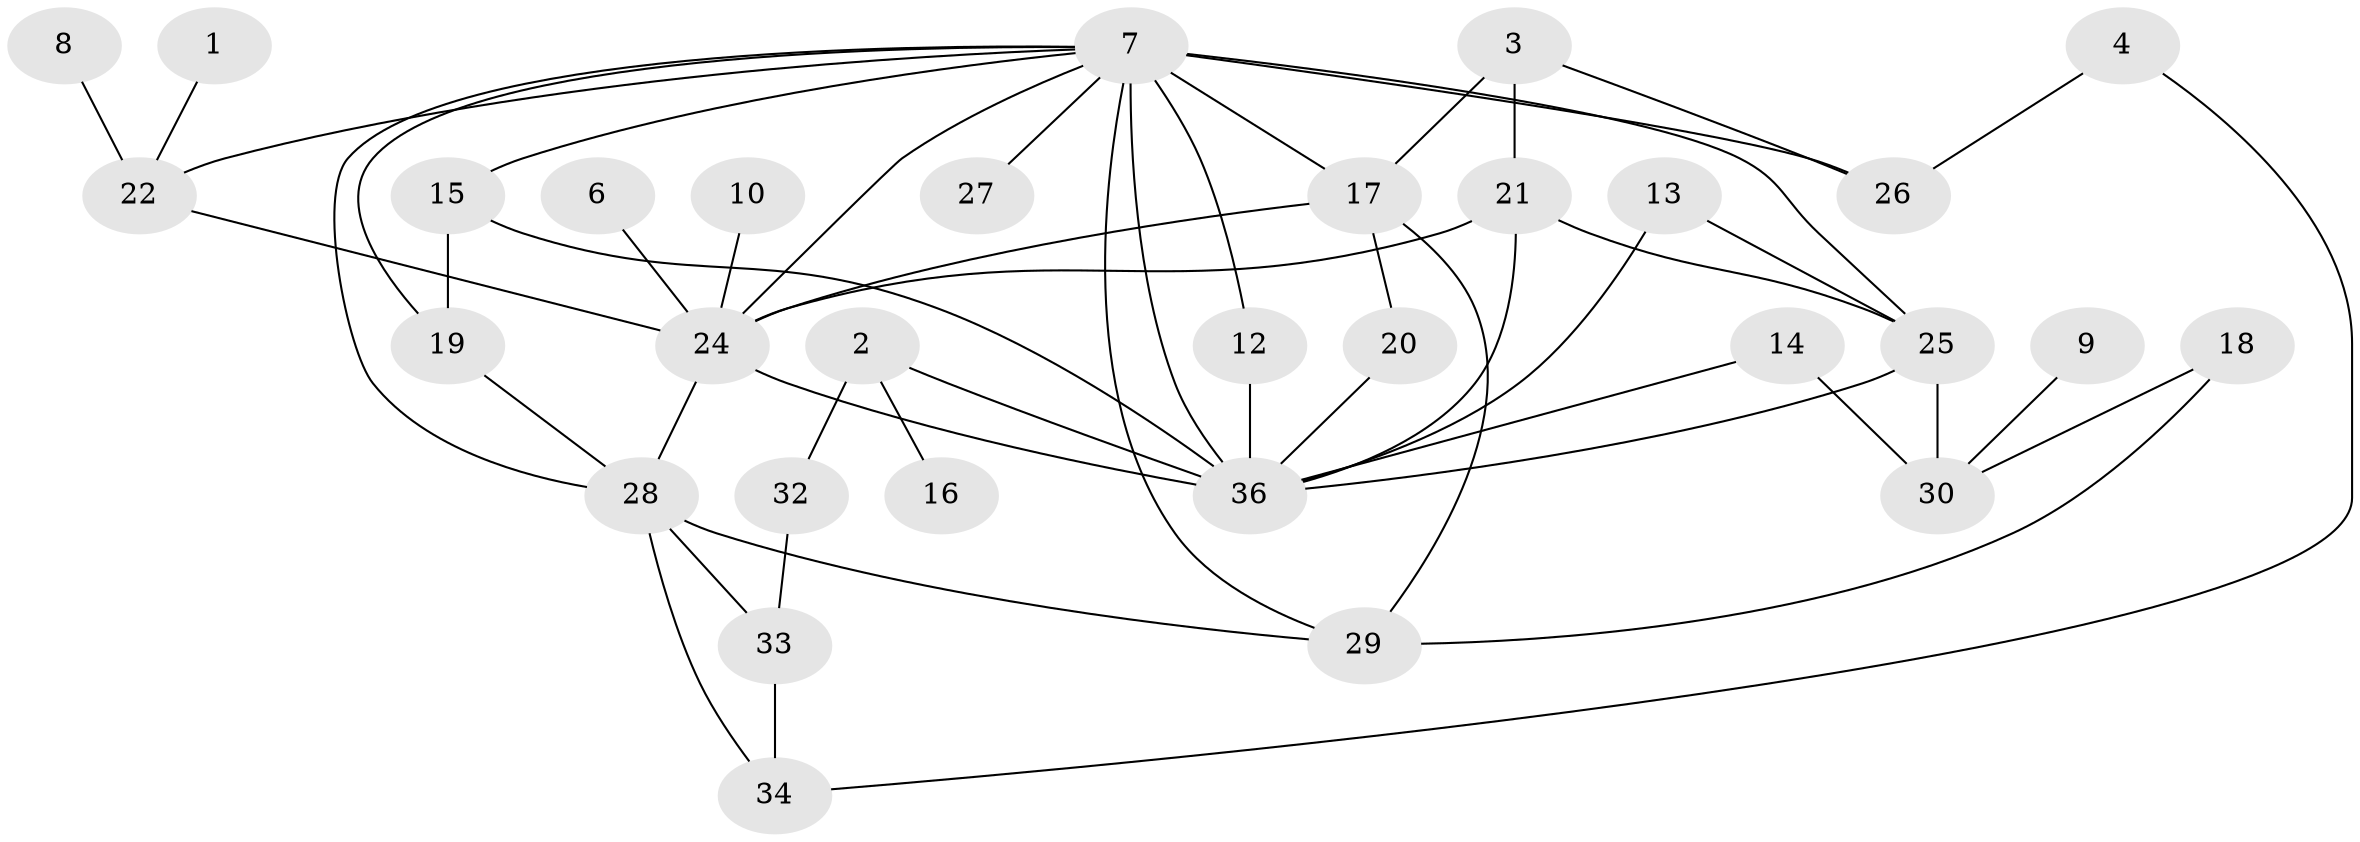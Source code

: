 // original degree distribution, {4: 0.11267605633802817, 2: 0.30985915492957744, 5: 0.056338028169014086, 1: 0.19718309859154928, 10: 0.014084507042253521, 3: 0.19718309859154928, 7: 0.028169014084507043, 0: 0.056338028169014086, 6: 0.028169014084507043}
// Generated by graph-tools (version 1.1) at 2025/25/03/09/25 03:25:17]
// undirected, 31 vertices, 52 edges
graph export_dot {
graph [start="1"]
  node [color=gray90,style=filled];
  1;
  2;
  3;
  4;
  6;
  7;
  8;
  9;
  10;
  12;
  13;
  14;
  15;
  16;
  17;
  18;
  19;
  20;
  21;
  22;
  24;
  25;
  26;
  27;
  28;
  29;
  30;
  32;
  33;
  34;
  36;
  1 -- 22 [weight=1.0];
  2 -- 16 [weight=1.0];
  2 -- 32 [weight=1.0];
  2 -- 36 [weight=1.0];
  3 -- 17 [weight=1.0];
  3 -- 21 [weight=1.0];
  3 -- 26 [weight=1.0];
  4 -- 26 [weight=1.0];
  4 -- 34 [weight=1.0];
  6 -- 24 [weight=1.0];
  7 -- 12 [weight=1.0];
  7 -- 15 [weight=1.0];
  7 -- 17 [weight=2.0];
  7 -- 19 [weight=1.0];
  7 -- 22 [weight=1.0];
  7 -- 24 [weight=1.0];
  7 -- 25 [weight=2.0];
  7 -- 26 [weight=1.0];
  7 -- 27 [weight=1.0];
  7 -- 28 [weight=1.0];
  7 -- 29 [weight=1.0];
  7 -- 36 [weight=1.0];
  8 -- 22 [weight=1.0];
  9 -- 30 [weight=1.0];
  10 -- 24 [weight=1.0];
  12 -- 36 [weight=1.0];
  13 -- 25 [weight=1.0];
  13 -- 36 [weight=1.0];
  14 -- 30 [weight=1.0];
  14 -- 36 [weight=1.0];
  15 -- 19 [weight=1.0];
  15 -- 36 [weight=1.0];
  17 -- 20 [weight=1.0];
  17 -- 24 [weight=1.0];
  17 -- 29 [weight=1.0];
  18 -- 29 [weight=1.0];
  18 -- 30 [weight=1.0];
  19 -- 28 [weight=1.0];
  20 -- 36 [weight=1.0];
  21 -- 24 [weight=1.0];
  21 -- 25 [weight=1.0];
  21 -- 36 [weight=1.0];
  22 -- 24 [weight=2.0];
  24 -- 28 [weight=2.0];
  24 -- 36 [weight=2.0];
  25 -- 30 [weight=2.0];
  25 -- 36 [weight=1.0];
  28 -- 29 [weight=1.0];
  28 -- 33 [weight=1.0];
  28 -- 34 [weight=1.0];
  32 -- 33 [weight=1.0];
  33 -- 34 [weight=1.0];
}
